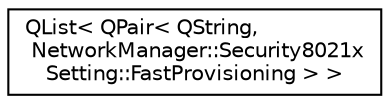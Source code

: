 digraph "类继承关系图"
{
  edge [fontname="Helvetica",fontsize="10",labelfontname="Helvetica",labelfontsize="10"];
  node [fontname="Helvetica",fontsize="10",shape=record];
  rankdir="LR";
  Node0 [label="QList\< QPair\< QString,\l NetworkManager::Security8021x\lSetting::FastProvisioning \> \>",height=0.2,width=0.4,color="black", fillcolor="white", style="filled",URL="$class_q_list.html"];
}
